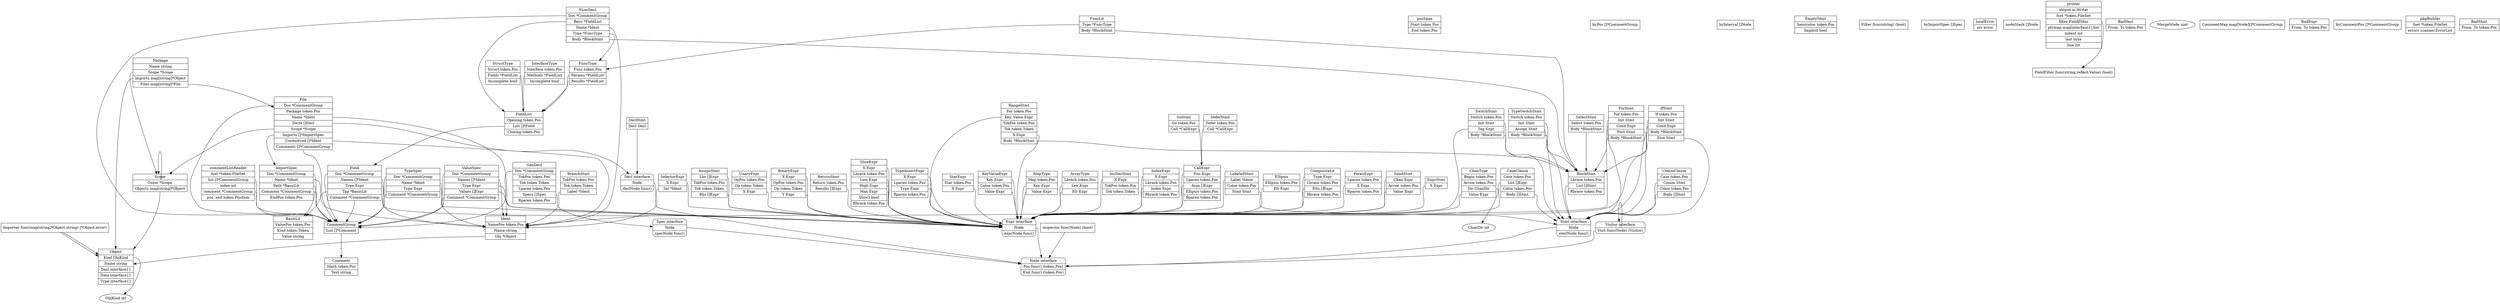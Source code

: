 digraph "GoERD" { 
subgraph "ast" {
label="ast";
 "node-LabeledStmt" [shape=record,label="{LabeledStmt|<f0>Label\ \*Ident|<f1>Colon\ token.Pos|<f2>Stmt\ Stmt}"];
 "node-IfStmt" [shape=record,label="{IfStmt|<f0>If\ token.Pos|<f1>Init\ Stmt|<f2>Cond\ Expr|<f3>Body\ \*BlockStmt|<f4>Else\ Stmt}"];
 "node-Spec" [shape=Mrecord,label="{Spec\ interface|<f0>Node|<f1>specNode\ func\(\)}"];
 "node-ValueSpec" [shape=record,label="{ValueSpec|<f0>Doc\ \*CommentGroup|<f1>Names\ \[\]\*Ident|<f2>Type\ Expr|<f3>Values\ \[\]Expr|<f4>Comment\ \*CommentGroup}"];
 "node-Scope" [shape=record,label="{Scope|<f0>Outer\ \*Scope|<f1>Objects\ map\[string\]\*Object}"];
 "node-Object" [shape=record,label="{Object|<f0>Kind\ ObjKind|<f1>Name\ string|<f2>Decl\ interface\{\}|<f3>Data\ interface\{\}|<f4>Type\ interface\{\}}"];
 "node-posSpan" [shape=record,label="{posSpan|<f0>Start\ token.Pos|<f1>End\ token.Pos}"];
 "node-MapType" [shape=record,label="{MapType|<f0>Map\ token.Pos|<f1>Key\ Expr|<f2>Value\ Expr}"];
 "node-byPos" [shape=rectangle,label="byPos\ \[\]\*CommentGroup"];
 "node-byInterval" [shape=rectangle,label="byInterval\ \[\]Node"];
 "node-ArrayType" [shape=record,label="{ArrayType|<f0>Lbrack\ token.Pos|<f1>Len\ Expr|<f2>Elt\ Expr}"];
 "node-IncDecStmt" [shape=record,label="{IncDecStmt|<f0>X\ Expr|<f1>TokPos\ token.Pos|<f2>Tok\ token.Token}"];
 "node-FieldList" [shape=record,label="{FieldList|<f0>Opening\ token.Pos|<f1>List\ \[\]\*Field|<f2>Closing\ token.Pos}"];
 "node-BasicLit" [shape=record,label="{BasicLit|<f0>ValuePos\ token.Pos|<f1>Kind\ token.Token|<f2>Value\ string}"];
 "node-IndexExpr" [shape=record,label="{IndexExpr|<f0>X\ Expr|<f1>Lbrack\ token.Pos|<f2>Index\ Expr|<f3>Rbrack\ token.Pos}"];
 "node-CommClause" [shape=record,label="{CommClause|<f0>Case\ token.Pos|<f1>Comm\ Stmt|<f2>Colon\ token.Pos|<f3>Body\ \[\]Stmt}"];
 "node-TypeSpec" [shape=record,label="{TypeSpec|<f0>Doc\ \*CommentGroup|<f1>Name\ \*Ident|<f2>Type\ Expr|<f3>Comment\ \*CommentGroup}"];
 "node-Decl" [shape=Mrecord,label="{Decl\ interface|<f0>Node|<f1>declNode\ func\(\)}"];
 "node-CommentGroup" [shape=record,label="{CommentGroup|<f0>List\ \[\]\*Comment}"];
 "node-Ellipsis" [shape=record,label="{Ellipsis|<f0>Ellipsis\ token.Pos|<f1>Elt\ Expr}"];
 "node-CaseClause" [shape=record,label="{CaseClause|<f0>Case\ token.Pos|<f1>List\ \[\]Expr|<f2>Colon\ token.Pos|<f3>Body\ \[\]Stmt}"];
 "node-StructType" [shape=record,label="{StructType|<f0>Struct\ token.Pos|<f1>Fields\ \*FieldList|<f2>Incomplete\ bool}"];
 "node-EmptyStmt" [shape=record,label="{EmptyStmt|<f0>Semicolon\ token.Pos|<f1>Implicit\ bool}"];
 "node-SwitchStmt" [shape=record,label="{SwitchStmt|<f0>Switch\ token.Pos|<f1>Init\ Stmt|<f2>Tag\ Expr|<f3>Body\ \*BlockStmt}"];
 "node-ImportSpec" [shape=record,label="{ImportSpec|<f0>Doc\ \*CommentGroup|<f1>Name\ \*Ident|<f2>Path\ \*BasicLit|<f3>Comment\ \*CommentGroup|<f4>EndPos\ token.Pos}"];
 "node-Filter" [shape=rectangle,label="Filter\ func\(string\)\ \(bool\)"];
 "node-byImportSpec" [shape=rectangle,label="byImportSpec\ \[\]Spec"];
 "node-localError" [shape=record,label="{localError|<f0>err\ error}"];
 "node-CompositeLit" [shape=record,label="{CompositeLit|<f0>Type\ Expr|<f1>Lbrace\ token.Pos|<f2>Elts\ \[\]Expr|<f3>Rbrace\ token.Pos}"];
 "node-nodeStack" [shape=rectangle,label="nodeStack\ \[\]Node"];
 "node-CallExpr" [shape=record,label="{CallExpr|<f0>Fun\ Expr|<f1>Lparen\ token.Pos|<f2>Args\ \[\]Expr|<f3>Ellipsis\ token.Pos|<f4>Rparen\ token.Pos}"];
 "node-printer" [shape=record,label="{printer|<f0>output\ io.Writer|<f1>fset\ \*token.FileSet|<f2>filter\ FieldFilter|<f3>ptrmap\ map\[interface\{\}\]int|<f4>indent\ int|<f5>last\ byte|<f6>line\ int}"];
 "node-Expr" [shape=Mrecord,label="{Expr\ interface|<f0>Node|<f1>exprNode\ func\(\)}"];
 "node-ParenExpr" [shape=record,label="{ParenExpr|<f0>Lparen\ token.Pos|<f1>X\ Expr|<f2>Rparen\ token.Pos}"];
 "node-GenDecl" [shape=record,label="{GenDecl|<f0>Doc\ \*CommentGroup|<f1>TokPos\ token.Pos|<f2>Tok\ token.Token|<f3>Lparen\ token.Pos|<f4>Specs\ \[\]Spec|<f5>Rparen\ token.Pos}"];
 "node-InterfaceType" [shape=record,label="{InterfaceType|<f0>Interface\ token.Pos|<f1>Methods\ \*FieldList|<f2>Incomplete\ bool}"];
 "node-SendStmt" [shape=record,label="{SendStmt|<f0>Chan\ Expr|<f1>Arrow\ token.Pos|<f2>Value\ Expr}"];
 "node-TypeSwitchStmt" [shape=record,label="{TypeSwitchStmt|<f0>Switch\ token.Pos|<f1>Init\ Stmt|<f2>Assign\ Stmt|<f3>Body\ \*BlockStmt}"];
 "node-Ident" [shape=record,label="{Ident|<f0>NamePos\ token.Pos|<f1>Name\ string|<f2>Obj\ \*Object}"];
 "node-SelectorExpr" [shape=record,label="{SelectorExpr|<f0>X\ Expr|<f1>Sel\ \*Ident}"];
 "node-ChanDir" [shape=ellipse,label="ChanDir\ int"];
 "node-ExprStmt" [shape=record,label="{ExprStmt|<f0>X\ Expr}"];
 "node-AssignStmt" [shape=record,label="{AssignStmt|<f0>Lhs\ \[\]Expr|<f1>TokPos\ token.Pos|<f2>Tok\ token.Token|<f3>Rhs\ \[\]Expr}"];
 "node-BlockStmt" [shape=record,label="{BlockStmt|<f0>Lbrace\ token.Pos|<f1>List\ \[\]Stmt|<f2>Rbrace\ token.Pos}"];
 "node-SelectStmt" [shape=record,label="{SelectStmt|<f0>Select\ token.Pos|<f1>Body\ \*BlockStmt}"];
 "node-ForStmt" [shape=record,label="{ForStmt|<f0>For\ token.Pos|<f1>Init\ Stmt|<f2>Cond\ Expr|<f3>Post\ Stmt|<f4>Body\ \*BlockStmt}"];
 "node-RangeStmt" [shape=record,label="{RangeStmt|<f0>For\ token.Pos|<f1>Key\,\ Value\ Expr|<f2>TokPos\ token.Pos|<f3>Tok\ token.Token|<f4>X\ Expr|<f5>Body\ \*BlockStmt}"];
 "node-BadDecl" [shape=record,label="{BadDecl|<f0>From\,\ To\ token.Pos}"];
 "node-FuncDecl" [shape=record,label="{FuncDecl|<f0>Doc\ \*CommentGroup|<f1>Recv\ \*FieldList|<f2>Name\ \*Ident|<f3>Type\ \*FuncType|<f4>Body\ \*BlockStmt}"];
 "node-inspector" [shape=rectangle,label="inspector\ func\(Node\)\ \(bool\)"];
 "node-Node" [shape=Mrecord,label="{Node\ interface|<f0>Pos\ func\(\)\ \(token.Pos\)|<f1>End\ func\(\)\ \(token.Pos\)}"];
 "node-FuncLit" [shape=record,label="{FuncLit|<f0>Type\ \*FuncType|<f1>Body\ \*BlockStmt}"];
 "node-BranchStmt" [shape=record,label="{BranchStmt|<f0>TokPos\ token.Pos|<f1>Tok\ token.Token|<f2>Label\ \*Ident}"];
 "node-File" [shape=record,label="{File|<f0>Doc\ \*CommentGroup|<f1>Package\ token.Pos|<f2>Name\ \*Ident|<f3>Decls\ \[\]Decl|<f4>Scope\ \*Scope|<f5>Imports\ \[\]\*ImportSpec|<f6>Unresolved\ \[\]\*Ident|<f7>Comments\ \[\]\*CommentGroup}"];
 "node-commentListReader" [shape=record,label="{commentListReader|<f0>fset\ \*token.FileSet|<f1>list\ \[\]\*CommentGroup|<f2>index\ int|<f3>comment\ \*CommentGroup|<f4>pos\,\ end\ token.Position}"];
 "node-MergeMode" [shape=ellipse,label="MergeMode\ uint"];
 "node-FieldFilter" [shape=rectangle,label="FieldFilter\ func\(string\,reflect.Value\)\ \(bool\)"];
 "node-Field" [shape=record,label="{Field|<f0>Doc\ \*CommentGroup|<f1>Names\ \[\]\*Ident|<f2>Type\ Expr|<f3>Tag\ \*BasicLit|<f4>Comment\ \*CommentGroup}"];
 "node-FuncType" [shape=record,label="{FuncType|<f0>Func\ token.Pos|<f1>Params\ \*FieldList|<f2>Results\ \*FieldList}"];
 "node-Visitor" [shape=Mrecord,label="{Visitor\ interface|<f0>Visit\ func\(Node\)\ \(Visitor\)}"];
 "node-UnaryExpr" [shape=record,label="{UnaryExpr|<f0>OpPos\ token.Pos|<f1>Op\ token.Token|<f2>X\ Expr}"];
 "node-BinaryExpr" [shape=record,label="{BinaryExpr|<f0>X\ Expr|<f1>OpPos\ token.Pos|<f2>Op\ token.Token|<f3>Y\ Expr}"];
 "node-ChanType" [shape=record,label="{ChanType|<f0>Begin\ token.Pos|<f1>Arrow\ token.Pos|<f2>Dir\ ChanDir|<f3>Value\ Expr}"];
 "node-CommentMap" [shape=rectangle,label="CommentMap\ map\[Node\]\[\]\*CommentGroup"];
 "node-Importer" [shape=rectangle,label="Importer\ func\(map\[string\]\*Object\,string\)\ \(\*Object\,error\)"];
 "node-Stmt" [shape=Mrecord,label="{Stmt\ interface|<f0>Node|<f1>stmtNode\ func\(\)}"];
 "node-Comment" [shape=record,label="{Comment|<f0>Slash\ token.Pos|<f1>Text\ string}"];
 "node-BadExpr" [shape=record,label="{BadExpr|<f0>From\,\ To\ token.Pos}"];
 "node-DeclStmt" [shape=record,label="{DeclStmt|<f0>Decl\ Decl}"];
 "node-DeferStmt" [shape=record,label="{DeferStmt|<f0>Defer\ token.Pos|<f1>Call\ \*CallExpr}"];
 "node-ReturnStmt" [shape=record,label="{ReturnStmt|<f0>Return\ token.Pos|<f1>Results\ \[\]Expr}"];
 "node-ObjKind" [shape=ellipse,label="ObjKind\ int"];
 "node-SliceExpr" [shape=record,label="{SliceExpr|<f0>X\ Expr|<f1>Lbrack\ token.Pos|<f2>Low\ Expr|<f3>High\ Expr|<f4>Max\ Expr|<f5>Slice3\ bool|<f6>Rbrack\ token.Pos}"];
 "node-TypeAssertExpr" [shape=record,label="{TypeAssertExpr|<f0>X\ Expr|<f1>Lparen\ token.Pos|<f2>Type\ Expr|<f3>Rparen\ token.Pos}"];
 "node-StarExpr" [shape=record,label="{StarExpr|<f0>Star\ token.Pos|<f1>X\ Expr}"];
 "node-GoStmt" [shape=record,label="{GoStmt|<f0>Go\ token.Pos|<f1>Call\ \*CallExpr}"];
 "node-Package" [shape=record,label="{Package|<f0>Name\ string|<f1>Scope\ \*Scope|<f2>Imports\ map\[string\]\*Object|<f3>Files\ map\[string\]\*File}"];
 "node-byCommentPos" [shape=rectangle,label="byCommentPos\ \[\]\*CommentGroup"];
 "node-pkgBuilder" [shape=record,label="{pkgBuilder|<f0>fset\ \*token.FileSet|<f1>errors\ scanner.ErrorList}"];
 "node-KeyValueExpr" [shape=record,label="{KeyValueExpr|<f0>Key\ Expr|<f1>Colon\ token.Pos|<f2>Value\ Expr}"];
 "node-BadStmt" [shape=record,label="{BadStmt|<f0>From\,\ To\ token.Pos}"];
"node-FieldList":f1 -> "node-Field";
"node-IndexExpr":f0 -> "node-Expr";
"node-IndexExpr":f2 -> "node-Expr";
"node-CommClause":f1 -> "node-Stmt";
"node-CommClause":f3 -> "node-Stmt";
"node-Decl":f0 -> "node-Node";
"node-CommentGroup":f0 -> "node-Comment";
"node-Ellipsis":f1 -> "node-Expr";
"node-CaseClause":f1 -> "node-Expr";
"node-CaseClause":f3 -> "node-Stmt";
"node-TypeSpec":f0 -> "node-CommentGroup";
"node-TypeSpec":f1 -> "node-Ident";
"node-TypeSpec":f2 -> "node-Expr";
"node-TypeSpec":f3 -> "node-CommentGroup";
"node-CompositeLit":f0 -> "node-Expr";
"node-CompositeLit":f2 -> "node-Expr";
"node-StructType":f1 -> "node-FieldList";
"node-SwitchStmt":f1 -> "node-Stmt";
"node-SwitchStmt":f2 -> "node-Expr";
"node-SwitchStmt":f3 -> "node-BlockStmt";
"node-ImportSpec":f0 -> "node-CommentGroup";
"node-ImportSpec":f1 -> "node-Ident";
"node-ImportSpec":f2 -> "node-BasicLit";
"node-ImportSpec":f3 -> "node-CommentGroup";
"node-CallExpr":f0 -> "node-Expr";
"node-CallExpr":f2 -> "node-Expr";
"node-printer":f2 -> "node-FieldFilter";
"node-Expr":f0 -> "node-Node";
"node-ParenExpr":f1 -> "node-Expr";
"node-GenDecl":f0 -> "node-CommentGroup";
"node-GenDecl":f4 -> "node-Spec";
"node-InterfaceType":f1 -> "node-FieldList";
"node-SendStmt":f0 -> "node-Expr";
"node-SendStmt":f2 -> "node-Expr";
"node-TypeSwitchStmt":f1 -> "node-Stmt";
"node-TypeSwitchStmt":f2 -> "node-Stmt";
"node-TypeSwitchStmt":f3 -> "node-BlockStmt";
"node-Ident":f2 -> "node-Object";
"node-SelectorExpr":f0 -> "node-Expr";
"node-SelectorExpr":f1 -> "node-Ident";
"node-ExprStmt":f0 -> "node-Expr";
"node-AssignStmt":f0 -> "node-Expr";
"node-AssignStmt":f3 -> "node-Expr";
"node-BlockStmt":f1 -> "node-Stmt";
"node-SelectStmt":f1 -> "node-BlockStmt";
"node-ForStmt":f1 -> "node-Stmt";
"node-ForStmt":f2 -> "node-Expr";
"node-ForStmt":f3 -> "node-Stmt";
"node-ForStmt":f4 -> "node-BlockStmt";
"node-inspector":f0 -> "node-Node";
"node-FuncLit":f0 -> "node-FuncType";
"node-FuncLit":f1 -> "node-BlockStmt";
"node-BranchStmt":f2 -> "node-Ident";
"node-RangeStmt":f1 -> "node-Expr";
"node-RangeStmt":f4 -> "node-Expr";
"node-RangeStmt":f5 -> "node-BlockStmt";
"node-FuncDecl":f0 -> "node-CommentGroup";
"node-FuncDecl":f1 -> "node-FieldList";
"node-FuncDecl":f2 -> "node-Ident";
"node-FuncDecl":f3 -> "node-FuncType";
"node-FuncDecl":f4 -> "node-BlockStmt";
"node-Field":f0 -> "node-CommentGroup";
"node-Field":f1 -> "node-Ident";
"node-Field":f2 -> "node-Expr";
"node-Field":f3 -> "node-BasicLit";
"node-Field":f4 -> "node-CommentGroup";
"node-FuncType":f1 -> "node-FieldList";
"node-FuncType":f2 -> "node-FieldList";
"node-File":f0 -> "node-CommentGroup";
"node-File":f2 -> "node-Ident";
"node-File":f3 -> "node-Decl";
"node-File":f4 -> "node-Scope";
"node-File":f5 -> "node-ImportSpec";
"node-File":f6 -> "node-Ident";
"node-File":f7 -> "node-CommentGroup";
"node-commentListReader":f1 -> "node-CommentGroup";
"node-commentListReader":f3 -> "node-CommentGroup";
"node-Visitor":f0 -> "node-Node";
"node-Visitor":f0 -> "node-Visitor";
"node-UnaryExpr":f2 -> "node-Expr";
"node-BinaryExpr":f0 -> "node-Expr";
"node-BinaryExpr":f3 -> "node-Expr";
"node-Importer":f1 -> "node-Object";
"node-Importer":f3 -> "node-Object";
"node-Stmt":f0 -> "node-Node";
"node-ChanType":f2 -> "node-ChanDir";
"node-ChanType":f3 -> "node-Expr";
"node-SliceExpr":f0 -> "node-Expr";
"node-SliceExpr":f2 -> "node-Expr";
"node-SliceExpr":f3 -> "node-Expr";
"node-SliceExpr":f4 -> "node-Expr";
"node-TypeAssertExpr":f0 -> "node-Expr";
"node-TypeAssertExpr":f2 -> "node-Expr";
"node-StarExpr":f1 -> "node-Expr";
"node-DeclStmt":f0 -> "node-Decl";
"node-DeferStmt":f1 -> "node-CallExpr";
"node-ReturnStmt":f1 -> "node-Expr";
"node-KeyValueExpr":f0 -> "node-Expr";
"node-KeyValueExpr":f2 -> "node-Expr";
"node-GoStmt":f1 -> "node-CallExpr";
"node-Package":f1 -> "node-Scope";
"node-Package":f2 -> "node-Object";
"node-Package":f3 -> "node-File";
"node-Scope":f0 -> "node-Scope";
"node-Scope":f1 -> "node-Object";
"node-Object":f0 -> "node-ObjKind";
"node-MapType":f1 -> "node-Expr";
"node-MapType":f2 -> "node-Expr";
"node-LabeledStmt":f0 -> "node-Ident";
"node-LabeledStmt":f2 -> "node-Stmt";
"node-IfStmt":f1 -> "node-Stmt";
"node-IfStmt":f2 -> "node-Expr";
"node-IfStmt":f3 -> "node-BlockStmt";
"node-IfStmt":f4 -> "node-Stmt";
"node-Spec":f0 -> "node-Node";
"node-ValueSpec":f0 -> "node-CommentGroup";
"node-ValueSpec":f1 -> "node-Ident";
"node-ValueSpec":f2 -> "node-Expr";
"node-ValueSpec":f3 -> "node-Expr";
"node-ValueSpec":f4 -> "node-CommentGroup";
"node-ArrayType":f1 -> "node-Expr";
"node-ArrayType":f2 -> "node-Expr";
"node-IncDecStmt":f0 -> "node-Expr";
}
subgraph "ast_test" {
label="ast_test";
}
}

